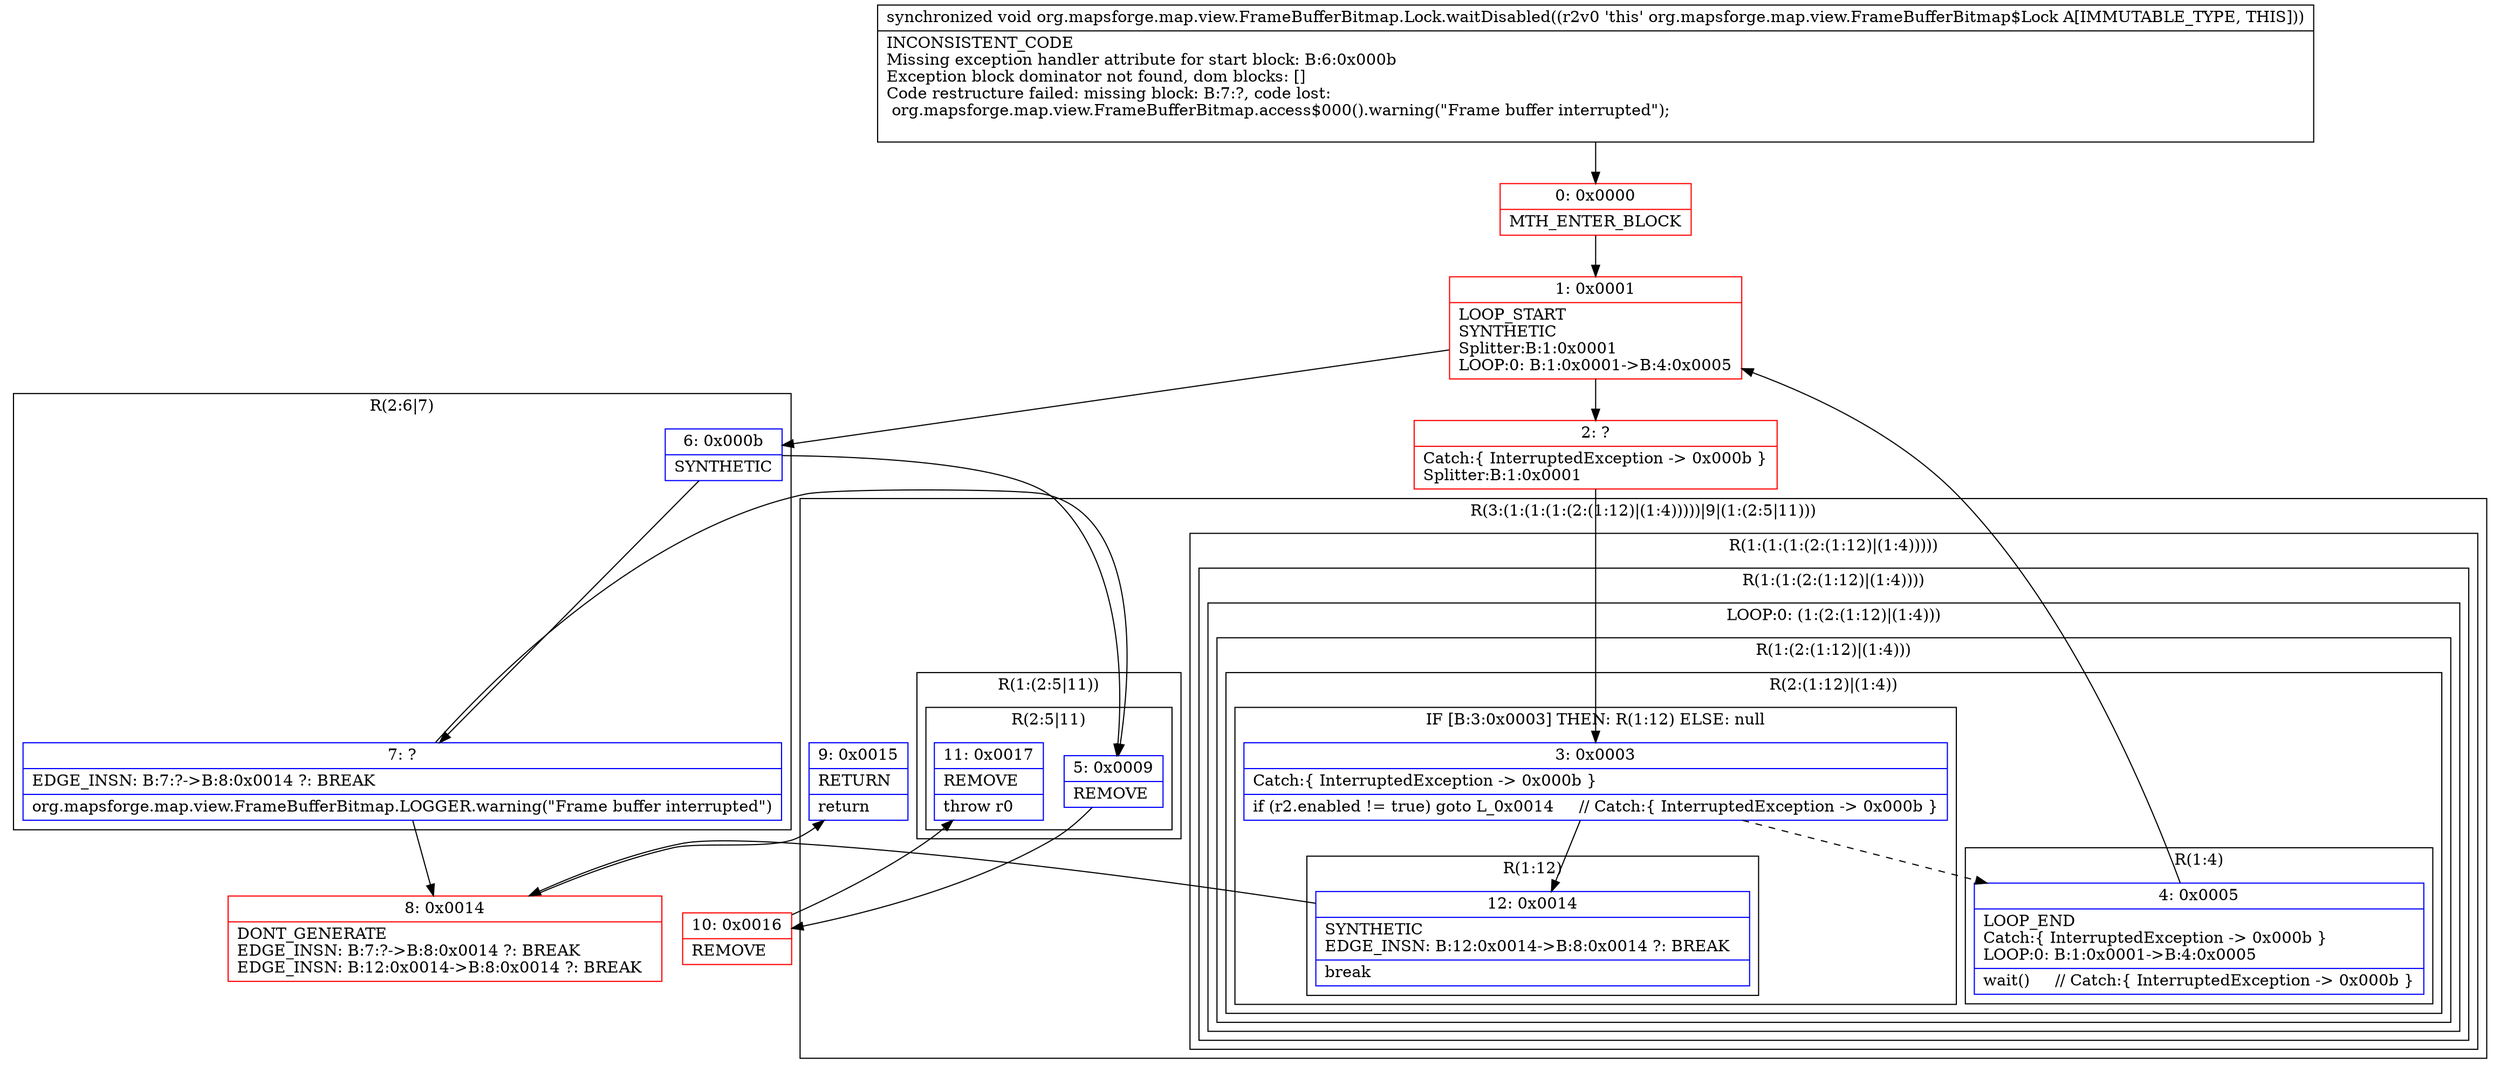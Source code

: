 digraph "CFG fororg.mapsforge.map.view.FrameBufferBitmap.Lock.waitDisabled()V" {
subgraph cluster_Region_1788894898 {
label = "R(3:(1:(1:(1:(2:(1:12)|(1:4)))))|9|(1:(2:5|11)))";
node [shape=record,color=blue];
subgraph cluster_Region_1817820716 {
label = "R(1:(1:(1:(2:(1:12)|(1:4)))))";
node [shape=record,color=blue];
subgraph cluster_Region_2068914972 {
label = "R(1:(1:(2:(1:12)|(1:4))))";
node [shape=record,color=blue];
subgraph cluster_LoopRegion_787838486 {
label = "LOOP:0: (1:(2:(1:12)|(1:4)))";
node [shape=record,color=blue];
subgraph cluster_Region_1179187380 {
label = "R(1:(2:(1:12)|(1:4)))";
node [shape=record,color=blue];
subgraph cluster_Region_1732347535 {
label = "R(2:(1:12)|(1:4))";
node [shape=record,color=blue];
subgraph cluster_IfRegion_368709816 {
label = "IF [B:3:0x0003] THEN: R(1:12) ELSE: null";
node [shape=record,color=blue];
Node_3 [shape=record,label="{3\:\ 0x0003|Catch:\{ InterruptedException \-\> 0x000b \}\l|if (r2.enabled != true) goto L_0x0014     \/\/ Catch:\{ InterruptedException \-\> 0x000b \}\l}"];
subgraph cluster_Region_280662487 {
label = "R(1:12)";
node [shape=record,color=blue];
Node_12 [shape=record,label="{12\:\ 0x0014|SYNTHETIC\lEDGE_INSN: B:12:0x0014\-\>B:8:0x0014 ?: BREAK  \l|break\l}"];
}
}
subgraph cluster_Region_288769580 {
label = "R(1:4)";
node [shape=record,color=blue];
Node_4 [shape=record,label="{4\:\ 0x0005|LOOP_END\lCatch:\{ InterruptedException \-\> 0x000b \}\lLOOP:0: B:1:0x0001\-\>B:4:0x0005\l|wait()     \/\/ Catch:\{ InterruptedException \-\> 0x000b \}\l}"];
}
}
}
}
}
}
Node_9 [shape=record,label="{9\:\ 0x0015|RETURN\l|return\l}"];
subgraph cluster_Region_2057883515 {
label = "R(1:(2:5|11))";
node [shape=record,color=blue];
subgraph cluster_Region_1058176838 {
label = "R(2:5|11)";
node [shape=record,color=blue];
Node_5 [shape=record,label="{5\:\ 0x0009|REMOVE\l}"];
Node_11 [shape=record,label="{11\:\ 0x0017|REMOVE\l|throw r0\l}"];
}
}
}
subgraph cluster_Region_2078434650 {
label = "R(2:6|7)";
node [shape=record,color=blue];
Node_6 [shape=record,label="{6\:\ 0x000b|SYNTHETIC\l}"];
Node_7 [shape=record,label="{7\:\ ?|EDGE_INSN: B:7:?\-\>B:8:0x0014 ?: BREAK  \l|org.mapsforge.map.view.FrameBufferBitmap.LOGGER.warning(\"Frame buffer interrupted\")\l}"];
}
Node_0 [shape=record,color=red,label="{0\:\ 0x0000|MTH_ENTER_BLOCK\l}"];
Node_1 [shape=record,color=red,label="{1\:\ 0x0001|LOOP_START\lSYNTHETIC\lSplitter:B:1:0x0001\lLOOP:0: B:1:0x0001\-\>B:4:0x0005\l}"];
Node_2 [shape=record,color=red,label="{2\:\ ?|Catch:\{ InterruptedException \-\> 0x000b \}\lSplitter:B:1:0x0001\l}"];
Node_8 [shape=record,color=red,label="{8\:\ 0x0014|DONT_GENERATE\lEDGE_INSN: B:7:?\-\>B:8:0x0014 ?: BREAK  \lEDGE_INSN: B:12:0x0014\-\>B:8:0x0014 ?: BREAK  \l}"];
Node_10 [shape=record,color=red,label="{10\:\ 0x0016|REMOVE\l}"];
MethodNode[shape=record,label="{synchronized void org.mapsforge.map.view.FrameBufferBitmap.Lock.waitDisabled((r2v0 'this' org.mapsforge.map.view.FrameBufferBitmap$Lock A[IMMUTABLE_TYPE, THIS]))  | INCONSISTENT_CODE\lMissing exception handler attribute for start block: B:6:0x000b\lException block dominator not found, dom blocks: []\lCode restructure failed: missing block: B:7:?, code lost:\l    org.mapsforge.map.view.FrameBufferBitmap.access$000().warning(\"Frame buffer interrupted\");\l\l}"];
MethodNode -> Node_0;
Node_3 -> Node_4[style=dashed];
Node_3 -> Node_12;
Node_12 -> Node_8;
Node_4 -> Node_1;
Node_5 -> Node_10;
Node_6 -> Node_7;
Node_6 -> Node_5;
Node_7 -> Node_8;
Node_7 -> Node_5;
Node_0 -> Node_1;
Node_1 -> Node_2;
Node_1 -> Node_6;
Node_2 -> Node_3;
Node_8 -> Node_9;
Node_10 -> Node_11;
}

